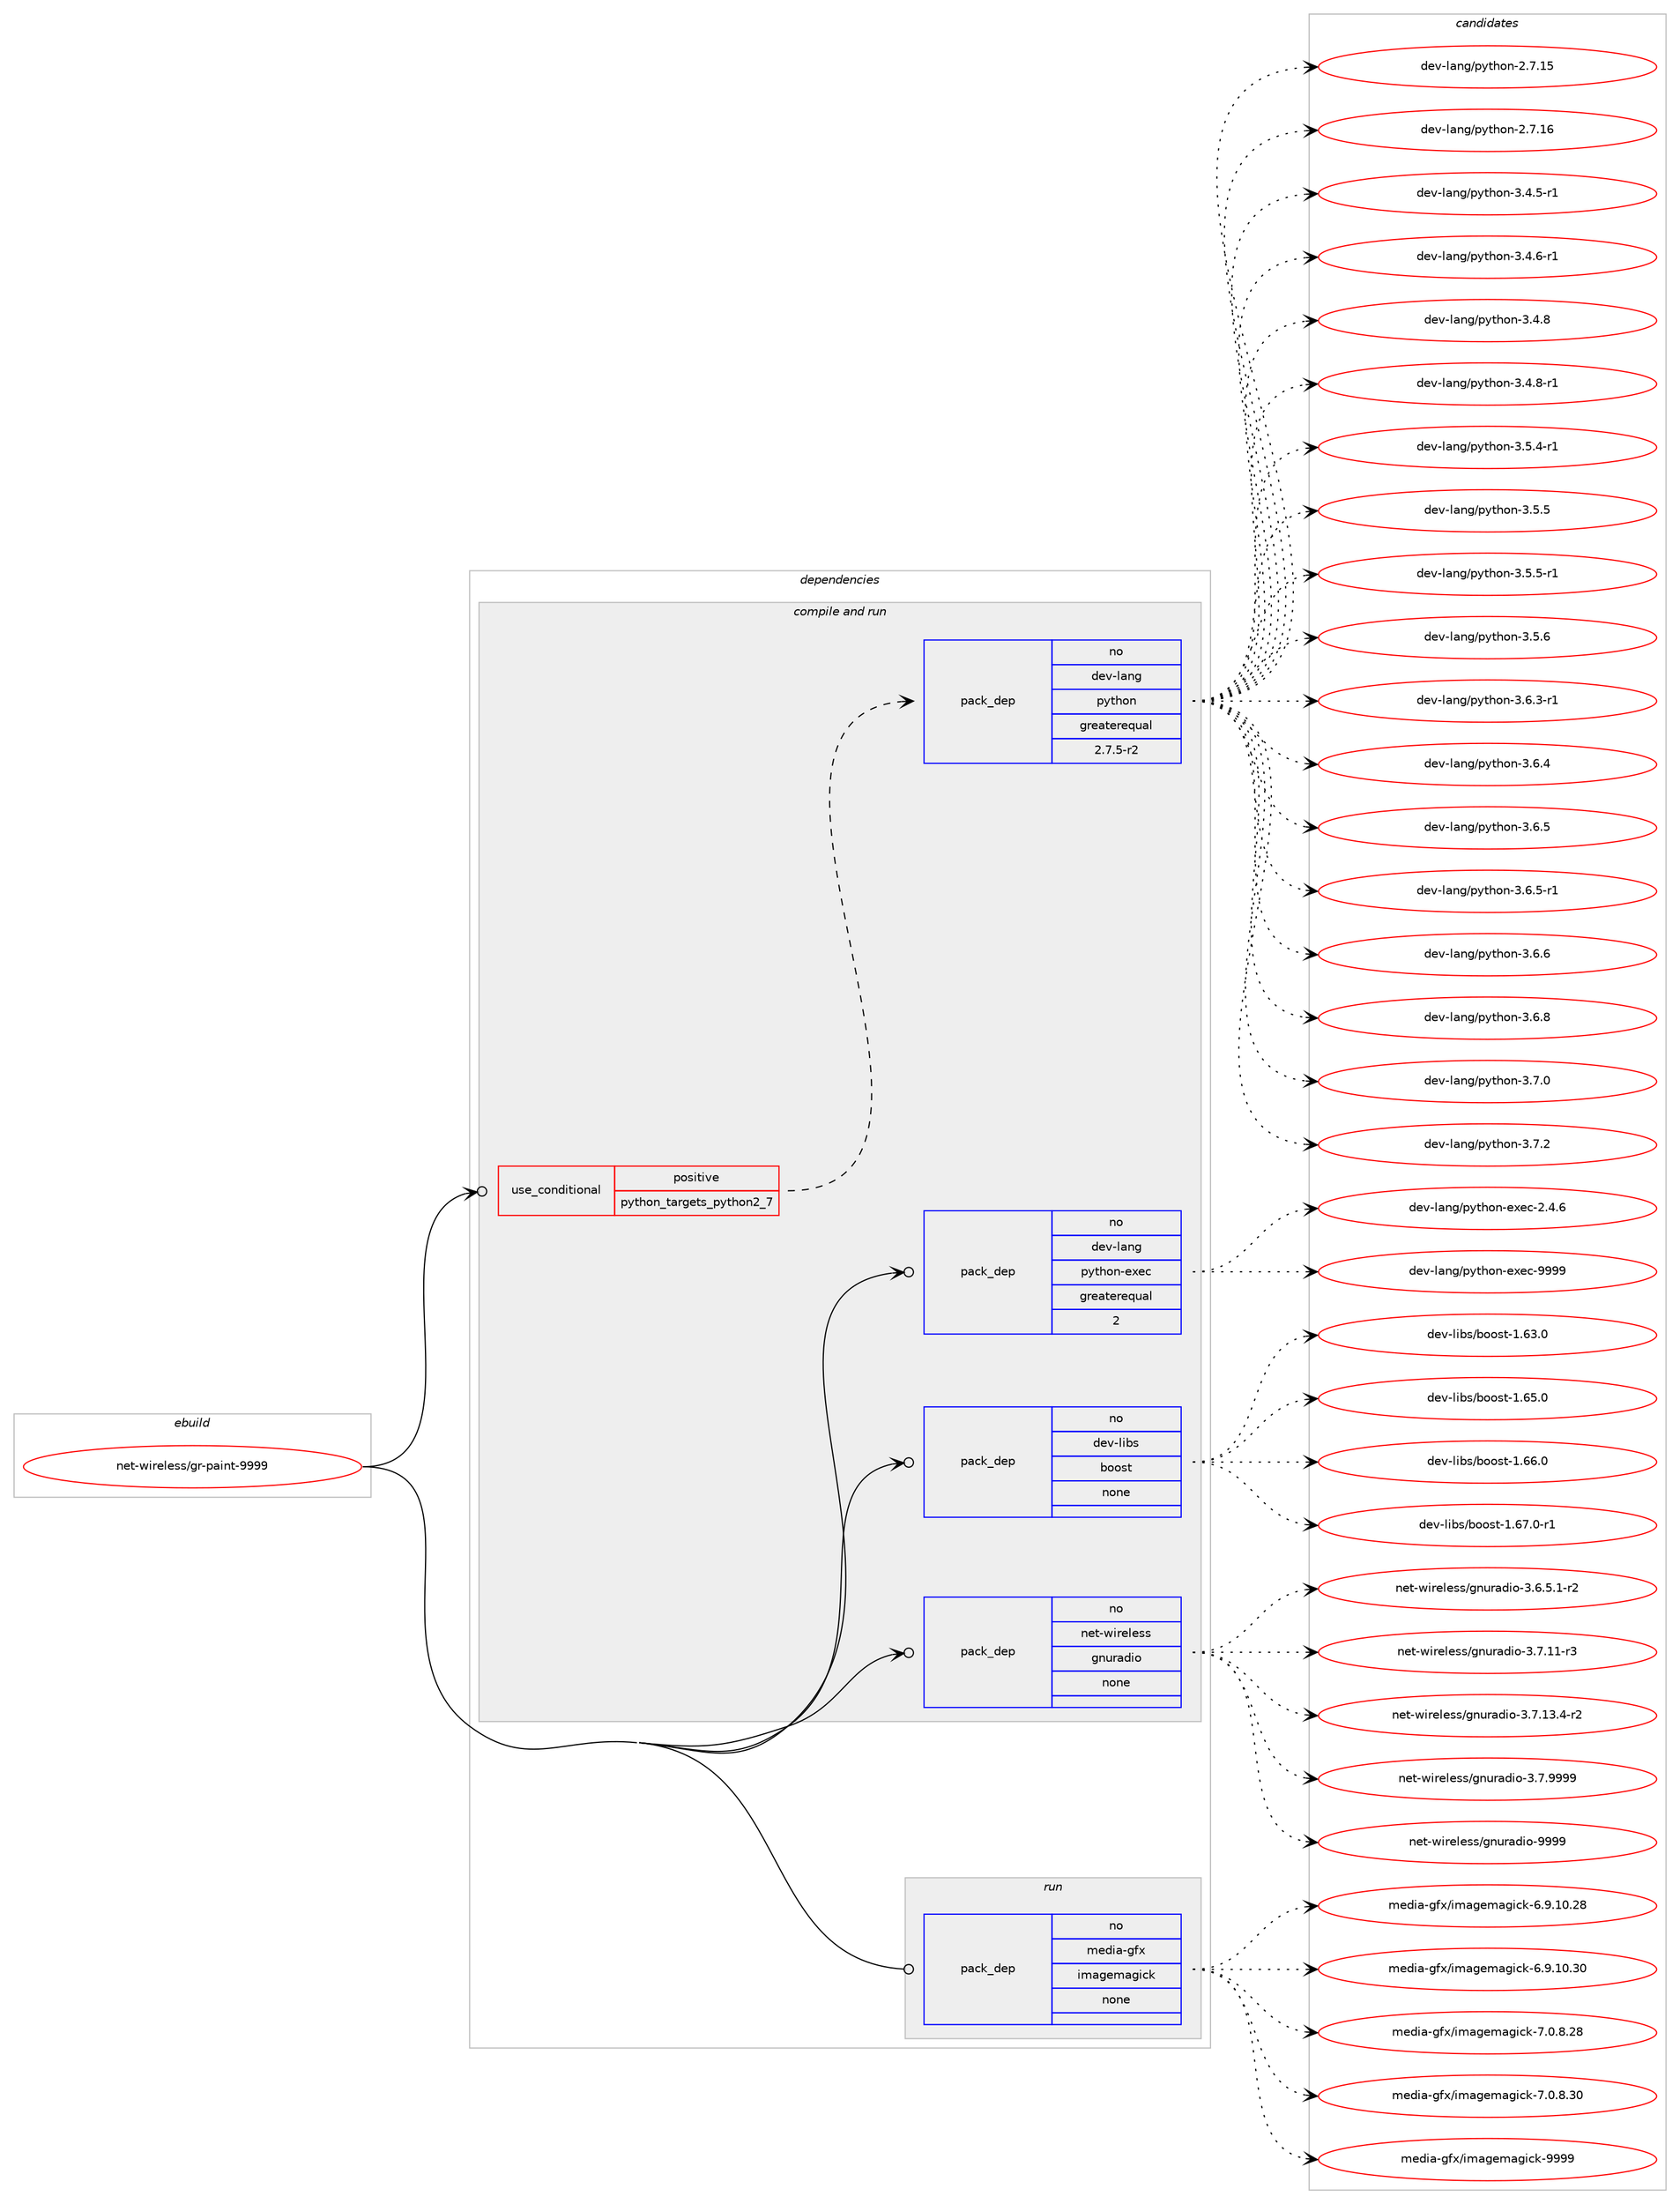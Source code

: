 digraph prolog {

# *************
# Graph options
# *************

newrank=true;
concentrate=true;
compound=true;
graph [rankdir=LR,fontname=Helvetica,fontsize=10,ranksep=1.5];#, ranksep=2.5, nodesep=0.2];
edge  [arrowhead=vee];
node  [fontname=Helvetica,fontsize=10];

# **********
# The ebuild
# **********

subgraph cluster_leftcol {
color=gray;
rank=same;
label=<<i>ebuild</i>>;
id [label="net-wireless/gr-paint-9999", color=red, width=4, href="../net-wireless/gr-paint-9999.svg"];
}

# ****************
# The dependencies
# ****************

subgraph cluster_midcol {
color=gray;
label=<<i>dependencies</i>>;
subgraph cluster_compile {
fillcolor="#eeeeee";
style=filled;
label=<<i>compile</i>>;
}
subgraph cluster_compileandrun {
fillcolor="#eeeeee";
style=filled;
label=<<i>compile and run</i>>;
subgraph cond451347 {
dependency1680562 [label=<<TABLE BORDER="0" CELLBORDER="1" CELLSPACING="0" CELLPADDING="4"><TR><TD ROWSPAN="3" CELLPADDING="10">use_conditional</TD></TR><TR><TD>positive</TD></TR><TR><TD>python_targets_python2_7</TD></TR></TABLE>>, shape=none, color=red];
subgraph pack1201711 {
dependency1680563 [label=<<TABLE BORDER="0" CELLBORDER="1" CELLSPACING="0" CELLPADDING="4" WIDTH="220"><TR><TD ROWSPAN="6" CELLPADDING="30">pack_dep</TD></TR><TR><TD WIDTH="110">no</TD></TR><TR><TD>dev-lang</TD></TR><TR><TD>python</TD></TR><TR><TD>greaterequal</TD></TR><TR><TD>2.7.5-r2</TD></TR></TABLE>>, shape=none, color=blue];
}
dependency1680562:e -> dependency1680563:w [weight=20,style="dashed",arrowhead="vee"];
}
id:e -> dependency1680562:w [weight=20,style="solid",arrowhead="odotvee"];
subgraph pack1201712 {
dependency1680564 [label=<<TABLE BORDER="0" CELLBORDER="1" CELLSPACING="0" CELLPADDING="4" WIDTH="220"><TR><TD ROWSPAN="6" CELLPADDING="30">pack_dep</TD></TR><TR><TD WIDTH="110">no</TD></TR><TR><TD>dev-lang</TD></TR><TR><TD>python-exec</TD></TR><TR><TD>greaterequal</TD></TR><TR><TD>2</TD></TR></TABLE>>, shape=none, color=blue];
}
id:e -> dependency1680564:w [weight=20,style="solid",arrowhead="odotvee"];
subgraph pack1201713 {
dependency1680565 [label=<<TABLE BORDER="0" CELLBORDER="1" CELLSPACING="0" CELLPADDING="4" WIDTH="220"><TR><TD ROWSPAN="6" CELLPADDING="30">pack_dep</TD></TR><TR><TD WIDTH="110">no</TD></TR><TR><TD>dev-libs</TD></TR><TR><TD>boost</TD></TR><TR><TD>none</TD></TR><TR><TD></TD></TR></TABLE>>, shape=none, color=blue];
}
id:e -> dependency1680565:w [weight=20,style="solid",arrowhead="odotvee"];
subgraph pack1201714 {
dependency1680566 [label=<<TABLE BORDER="0" CELLBORDER="1" CELLSPACING="0" CELLPADDING="4" WIDTH="220"><TR><TD ROWSPAN="6" CELLPADDING="30">pack_dep</TD></TR><TR><TD WIDTH="110">no</TD></TR><TR><TD>net-wireless</TD></TR><TR><TD>gnuradio</TD></TR><TR><TD>none</TD></TR><TR><TD></TD></TR></TABLE>>, shape=none, color=blue];
}
id:e -> dependency1680566:w [weight=20,style="solid",arrowhead="odotvee"];
}
subgraph cluster_run {
fillcolor="#eeeeee";
style=filled;
label=<<i>run</i>>;
subgraph pack1201715 {
dependency1680567 [label=<<TABLE BORDER="0" CELLBORDER="1" CELLSPACING="0" CELLPADDING="4" WIDTH="220"><TR><TD ROWSPAN="6" CELLPADDING="30">pack_dep</TD></TR><TR><TD WIDTH="110">no</TD></TR><TR><TD>media-gfx</TD></TR><TR><TD>imagemagick</TD></TR><TR><TD>none</TD></TR><TR><TD></TD></TR></TABLE>>, shape=none, color=blue];
}
id:e -> dependency1680567:w [weight=20,style="solid",arrowhead="odot"];
}
}

# **************
# The candidates
# **************

subgraph cluster_choices {
rank=same;
color=gray;
label=<<i>candidates</i>>;

subgraph choice1201711 {
color=black;
nodesep=1;
choice10010111845108971101034711212111610411111045504655464953 [label="dev-lang/python-2.7.15", color=red, width=4,href="../dev-lang/python-2.7.15.svg"];
choice10010111845108971101034711212111610411111045504655464954 [label="dev-lang/python-2.7.16", color=red, width=4,href="../dev-lang/python-2.7.16.svg"];
choice1001011184510897110103471121211161041111104551465246534511449 [label="dev-lang/python-3.4.5-r1", color=red, width=4,href="../dev-lang/python-3.4.5-r1.svg"];
choice1001011184510897110103471121211161041111104551465246544511449 [label="dev-lang/python-3.4.6-r1", color=red, width=4,href="../dev-lang/python-3.4.6-r1.svg"];
choice100101118451089711010347112121116104111110455146524656 [label="dev-lang/python-3.4.8", color=red, width=4,href="../dev-lang/python-3.4.8.svg"];
choice1001011184510897110103471121211161041111104551465246564511449 [label="dev-lang/python-3.4.8-r1", color=red, width=4,href="../dev-lang/python-3.4.8-r1.svg"];
choice1001011184510897110103471121211161041111104551465346524511449 [label="dev-lang/python-3.5.4-r1", color=red, width=4,href="../dev-lang/python-3.5.4-r1.svg"];
choice100101118451089711010347112121116104111110455146534653 [label="dev-lang/python-3.5.5", color=red, width=4,href="../dev-lang/python-3.5.5.svg"];
choice1001011184510897110103471121211161041111104551465346534511449 [label="dev-lang/python-3.5.5-r1", color=red, width=4,href="../dev-lang/python-3.5.5-r1.svg"];
choice100101118451089711010347112121116104111110455146534654 [label="dev-lang/python-3.5.6", color=red, width=4,href="../dev-lang/python-3.5.6.svg"];
choice1001011184510897110103471121211161041111104551465446514511449 [label="dev-lang/python-3.6.3-r1", color=red, width=4,href="../dev-lang/python-3.6.3-r1.svg"];
choice100101118451089711010347112121116104111110455146544652 [label="dev-lang/python-3.6.4", color=red, width=4,href="../dev-lang/python-3.6.4.svg"];
choice100101118451089711010347112121116104111110455146544653 [label="dev-lang/python-3.6.5", color=red, width=4,href="../dev-lang/python-3.6.5.svg"];
choice1001011184510897110103471121211161041111104551465446534511449 [label="dev-lang/python-3.6.5-r1", color=red, width=4,href="../dev-lang/python-3.6.5-r1.svg"];
choice100101118451089711010347112121116104111110455146544654 [label="dev-lang/python-3.6.6", color=red, width=4,href="../dev-lang/python-3.6.6.svg"];
choice100101118451089711010347112121116104111110455146544656 [label="dev-lang/python-3.6.8", color=red, width=4,href="../dev-lang/python-3.6.8.svg"];
choice100101118451089711010347112121116104111110455146554648 [label="dev-lang/python-3.7.0", color=red, width=4,href="../dev-lang/python-3.7.0.svg"];
choice100101118451089711010347112121116104111110455146554650 [label="dev-lang/python-3.7.2", color=red, width=4,href="../dev-lang/python-3.7.2.svg"];
dependency1680563:e -> choice10010111845108971101034711212111610411111045504655464953:w [style=dotted,weight="100"];
dependency1680563:e -> choice10010111845108971101034711212111610411111045504655464954:w [style=dotted,weight="100"];
dependency1680563:e -> choice1001011184510897110103471121211161041111104551465246534511449:w [style=dotted,weight="100"];
dependency1680563:e -> choice1001011184510897110103471121211161041111104551465246544511449:w [style=dotted,weight="100"];
dependency1680563:e -> choice100101118451089711010347112121116104111110455146524656:w [style=dotted,weight="100"];
dependency1680563:e -> choice1001011184510897110103471121211161041111104551465246564511449:w [style=dotted,weight="100"];
dependency1680563:e -> choice1001011184510897110103471121211161041111104551465346524511449:w [style=dotted,weight="100"];
dependency1680563:e -> choice100101118451089711010347112121116104111110455146534653:w [style=dotted,weight="100"];
dependency1680563:e -> choice1001011184510897110103471121211161041111104551465346534511449:w [style=dotted,weight="100"];
dependency1680563:e -> choice100101118451089711010347112121116104111110455146534654:w [style=dotted,weight="100"];
dependency1680563:e -> choice1001011184510897110103471121211161041111104551465446514511449:w [style=dotted,weight="100"];
dependency1680563:e -> choice100101118451089711010347112121116104111110455146544652:w [style=dotted,weight="100"];
dependency1680563:e -> choice100101118451089711010347112121116104111110455146544653:w [style=dotted,weight="100"];
dependency1680563:e -> choice1001011184510897110103471121211161041111104551465446534511449:w [style=dotted,weight="100"];
dependency1680563:e -> choice100101118451089711010347112121116104111110455146544654:w [style=dotted,weight="100"];
dependency1680563:e -> choice100101118451089711010347112121116104111110455146544656:w [style=dotted,weight="100"];
dependency1680563:e -> choice100101118451089711010347112121116104111110455146554648:w [style=dotted,weight="100"];
dependency1680563:e -> choice100101118451089711010347112121116104111110455146554650:w [style=dotted,weight="100"];
}
subgraph choice1201712 {
color=black;
nodesep=1;
choice1001011184510897110103471121211161041111104510112010199455046524654 [label="dev-lang/python-exec-2.4.6", color=red, width=4,href="../dev-lang/python-exec-2.4.6.svg"];
choice10010111845108971101034711212111610411111045101120101994557575757 [label="dev-lang/python-exec-9999", color=red, width=4,href="../dev-lang/python-exec-9999.svg"];
dependency1680564:e -> choice1001011184510897110103471121211161041111104510112010199455046524654:w [style=dotted,weight="100"];
dependency1680564:e -> choice10010111845108971101034711212111610411111045101120101994557575757:w [style=dotted,weight="100"];
}
subgraph choice1201713 {
color=black;
nodesep=1;
choice1001011184510810598115479811111111511645494654514648 [label="dev-libs/boost-1.63.0", color=red, width=4,href="../dev-libs/boost-1.63.0.svg"];
choice1001011184510810598115479811111111511645494654534648 [label="dev-libs/boost-1.65.0", color=red, width=4,href="../dev-libs/boost-1.65.0.svg"];
choice1001011184510810598115479811111111511645494654544648 [label="dev-libs/boost-1.66.0", color=red, width=4,href="../dev-libs/boost-1.66.0.svg"];
choice10010111845108105981154798111111115116454946545546484511449 [label="dev-libs/boost-1.67.0-r1", color=red, width=4,href="../dev-libs/boost-1.67.0-r1.svg"];
dependency1680565:e -> choice1001011184510810598115479811111111511645494654514648:w [style=dotted,weight="100"];
dependency1680565:e -> choice1001011184510810598115479811111111511645494654534648:w [style=dotted,weight="100"];
dependency1680565:e -> choice1001011184510810598115479811111111511645494654544648:w [style=dotted,weight="100"];
dependency1680565:e -> choice10010111845108105981154798111111115116454946545546484511449:w [style=dotted,weight="100"];
}
subgraph choice1201714 {
color=black;
nodesep=1;
choice11010111645119105114101108101115115471031101171149710010511145514654465346494511450 [label="net-wireless/gnuradio-3.6.5.1-r2", color=red, width=4,href="../net-wireless/gnuradio-3.6.5.1-r2.svg"];
choice110101116451191051141011081011151154710311011711497100105111455146554649494511451 [label="net-wireless/gnuradio-3.7.11-r3", color=red, width=4,href="../net-wireless/gnuradio-3.7.11-r3.svg"];
choice1101011164511910511410110810111511547103110117114971001051114551465546495146524511450 [label="net-wireless/gnuradio-3.7.13.4-r2", color=red, width=4,href="../net-wireless/gnuradio-3.7.13.4-r2.svg"];
choice110101116451191051141011081011151154710311011711497100105111455146554657575757 [label="net-wireless/gnuradio-3.7.9999", color=red, width=4,href="../net-wireless/gnuradio-3.7.9999.svg"];
choice1101011164511910511410110810111511547103110117114971001051114557575757 [label="net-wireless/gnuradio-9999", color=red, width=4,href="../net-wireless/gnuradio-9999.svg"];
dependency1680566:e -> choice11010111645119105114101108101115115471031101171149710010511145514654465346494511450:w [style=dotted,weight="100"];
dependency1680566:e -> choice110101116451191051141011081011151154710311011711497100105111455146554649494511451:w [style=dotted,weight="100"];
dependency1680566:e -> choice1101011164511910511410110810111511547103110117114971001051114551465546495146524511450:w [style=dotted,weight="100"];
dependency1680566:e -> choice110101116451191051141011081011151154710311011711497100105111455146554657575757:w [style=dotted,weight="100"];
dependency1680566:e -> choice1101011164511910511410110810111511547103110117114971001051114557575757:w [style=dotted,weight="100"];
}
subgraph choice1201715 {
color=black;
nodesep=1;
choice10910110010597451031021204710510997103101109971031059910745544657464948465056 [label="media-gfx/imagemagick-6.9.10.28", color=red, width=4,href="../media-gfx/imagemagick-6.9.10.28.svg"];
choice10910110010597451031021204710510997103101109971031059910745544657464948465148 [label="media-gfx/imagemagick-6.9.10.30", color=red, width=4,href="../media-gfx/imagemagick-6.9.10.30.svg"];
choice109101100105974510310212047105109971031011099710310599107455546484656465056 [label="media-gfx/imagemagick-7.0.8.28", color=red, width=4,href="../media-gfx/imagemagick-7.0.8.28.svg"];
choice109101100105974510310212047105109971031011099710310599107455546484656465148 [label="media-gfx/imagemagick-7.0.8.30", color=red, width=4,href="../media-gfx/imagemagick-7.0.8.30.svg"];
choice1091011001059745103102120471051099710310110997103105991074557575757 [label="media-gfx/imagemagick-9999", color=red, width=4,href="../media-gfx/imagemagick-9999.svg"];
dependency1680567:e -> choice10910110010597451031021204710510997103101109971031059910745544657464948465056:w [style=dotted,weight="100"];
dependency1680567:e -> choice10910110010597451031021204710510997103101109971031059910745544657464948465148:w [style=dotted,weight="100"];
dependency1680567:e -> choice109101100105974510310212047105109971031011099710310599107455546484656465056:w [style=dotted,weight="100"];
dependency1680567:e -> choice109101100105974510310212047105109971031011099710310599107455546484656465148:w [style=dotted,weight="100"];
dependency1680567:e -> choice1091011001059745103102120471051099710310110997103105991074557575757:w [style=dotted,weight="100"];
}
}

}
